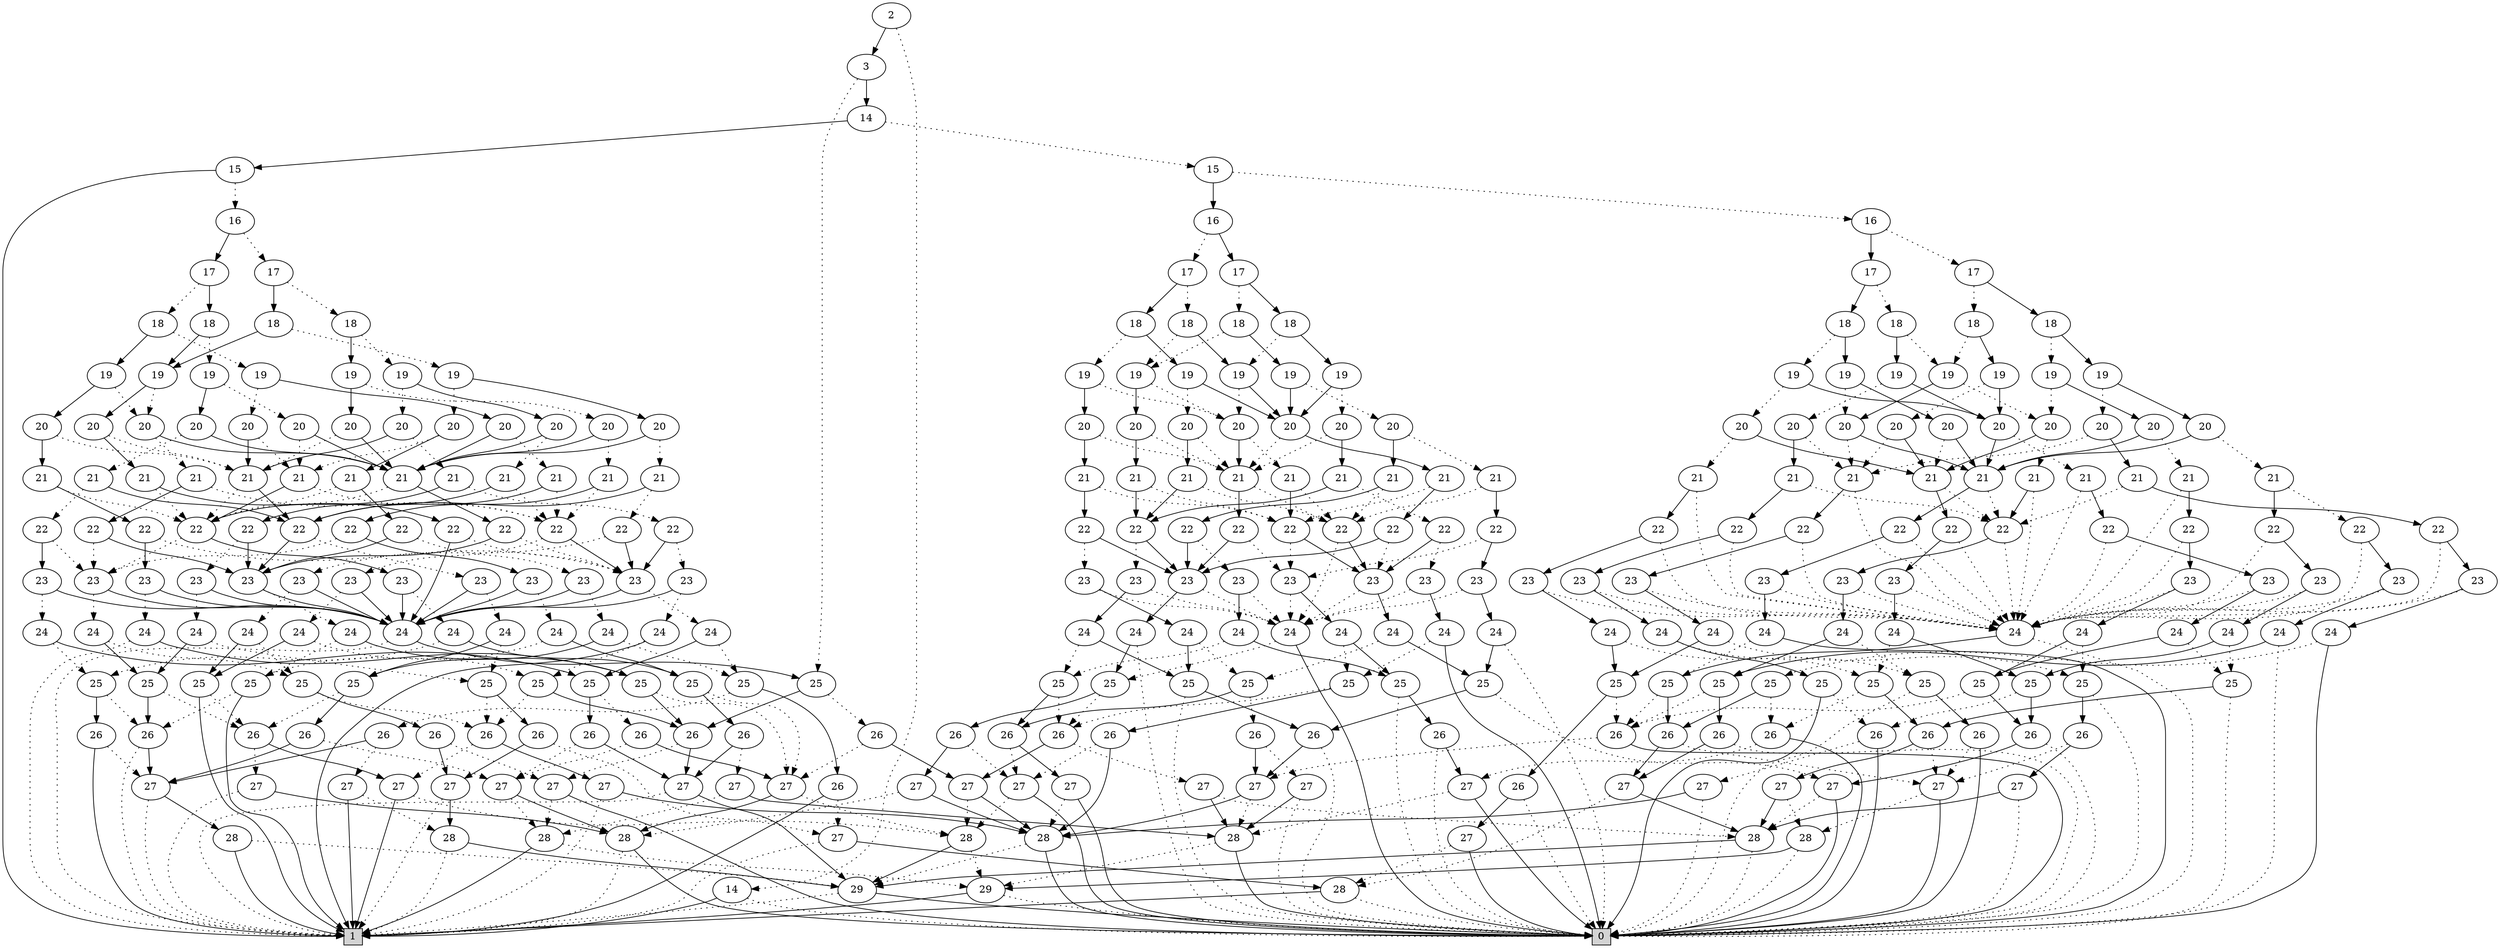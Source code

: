 digraph G {
0 [shape=box, label="0", style=filled, shape=box, height=0.3, width=0.3];
1 [shape=box, label="1", style=filled, shape=box, height=0.3, width=0.3];
23919 [label="2"];
23919 -> 30 [style=dotted];
23919 -> 23918 [style=filled];
30 [label="14"];
30 -> 0 [style=dotted];
30 -> 1 [style=filled];
23918 [label="3"];
23918 -> 1553 [style=dotted];
23918 -> 23917 [style=filled];
1553 [label="25"];
1553 -> 1550 [style=dotted];
1553 -> 1552 [style=filled];
1550 [label="26"];
1550 -> 1548 [style=dotted];
1550 -> 1549 [style=filled];
1548 [label="27"];
1548 -> 1547 [style=dotted];
1548 -> 59 [style=filled];
1547 [label="28"];
1547 -> 60 [style=dotted];
1547 -> 61 [style=filled];
60 [label="29"];
60 -> 0 [style=dotted];
60 -> 1 [style=filled];
61 [label="29"];
61 -> 1 [style=dotted];
61 -> 0 [style=filled];
59 [label="28"];
59 -> 1 [style=dotted];
59 -> 0 [style=filled];
1549 [label="27"];
1549 -> 1547 [style=dotted];
1549 -> 1434 [style=filled];
1434 [label="28"];
1434 -> 61 [style=dotted];
1434 -> 0 [style=filled];
1552 [label="26"];
1552 -> 1551 [style=dotted];
1552 -> 1499 [style=filled];
1551 [label="27"];
1551 -> 1438 [style=dotted];
1551 -> 0 [style=filled];
1438 [label="28"];
1438 -> 60 [style=dotted];
1438 -> 1 [style=filled];
1499 [label="27"];
1499 -> 1 [style=dotted];
1499 -> 61 [style=filled];
23917 [label="14"];
23917 -> 22142 [style=dotted];
23917 -> 23916 [style=filled];
22142 [label="15"];
22142 -> 16403 [style=dotted];
22142 -> 16569 [style=filled];
16403 [label="16"];
16403 -> 16387 [style=dotted];
16403 -> 16402 [style=filled];
16387 [label="17"];
16387 -> 14324 [style=dotted];
16387 -> 16386 [style=filled];
14324 [label="18"];
14324 -> 14316 [style=dotted];
14324 -> 14323 [style=filled];
14316 [label="19"];
14316 -> 14307 [style=dotted];
14316 -> 14315 [style=filled];
14307 [label="20"];
14307 -> 14302 [style=dotted];
14307 -> 14306 [style=filled];
14302 [label="21"];
14302 -> 14298 [style=dotted];
14302 -> 14301 [style=filled];
14298 [label="24"];
14298 -> 0 [style=dotted];
14298 -> 1492 [style=filled];
1492 [label="25"];
1492 -> 1489 [style=dotted];
1492 -> 1491 [style=filled];
1489 [label="26"];
1489 -> 1488 [style=dotted];
1489 -> 0 [style=filled];
1488 [label="27"];
1488 -> 1420 [style=dotted];
1488 -> 1434 [style=filled];
1420 [label="28"];
1420 -> 60 [style=dotted];
1420 -> 0 [style=filled];
1491 [label="26"];
1491 -> 1465 [style=dotted];
1491 -> 1490 [style=filled];
1465 [label="27"];
1465 -> 1464 [style=dotted];
1465 -> 0 [style=filled];
1464 [label="28"];
1464 -> 0 [style=dotted];
1464 -> 60 [style=filled];
1490 [label="27"];
1490 -> 58 [style=dotted];
1490 -> 1409 [style=filled];
58 [label="28"];
58 -> 0 [style=dotted];
58 -> 1 [style=filled];
1409 [label="28"];
1409 -> 0 [style=dotted];
1409 -> 61 [style=filled];
14301 [label="22"];
14301 -> 14298 [style=dotted];
14301 -> 14300 [style=filled];
14300 [label="23"];
14300 -> 14298 [style=dotted];
14300 -> 14299 [style=filled];
14299 [label="24"];
14299 -> 1467 [style=dotted];
14299 -> 2718 [style=filled];
1467 [label="25"];
1467 -> 0 [style=dotted];
1467 -> 1466 [style=filled];
1466 [label="26"];
1466 -> 1465 [style=dotted];
1466 -> 0 [style=filled];
2718 [label="25"];
2718 -> 1489 [style=dotted];
2718 -> 2717 [style=filled];
2717 [label="26"];
2717 -> 0 [style=dotted];
2717 -> 1490 [style=filled];
14306 [label="21"];
14306 -> 14301 [style=dotted];
14306 -> 14305 [style=filled];
14305 [label="22"];
14305 -> 14298 [style=dotted];
14305 -> 14304 [style=filled];
14304 [label="23"];
14304 -> 14298 [style=dotted];
14304 -> 14303 [style=filled];
14303 [label="24"];
14303 -> 3120 [style=dotted];
14303 -> 2731 [style=filled];
3120 [label="25"];
3120 -> 1460 [style=dotted];
3120 -> 3119 [style=filled];
1460 [label="26"];
1460 -> 1421 [style=dotted];
1460 -> 0 [style=filled];
1421 [label="27"];
1421 -> 1420 [style=dotted];
1421 -> 0 [style=filled];
3119 [label="26"];
3119 -> 1465 [style=dotted];
3119 -> 3118 [style=filled];
3118 [label="27"];
3118 -> 1464 [style=dotted];
3118 -> 1409 [style=filled];
2731 [label="25"];
2731 -> 1436 [style=dotted];
2731 -> 1445 [style=filled];
1436 [label="26"];
1436 -> 1435 [style=dotted];
1436 -> 0 [style=filled];
1435 [label="27"];
1435 -> 0 [style=dotted];
1435 -> 1434 [style=filled];
1445 [label="26"];
1445 -> 0 [style=dotted];
1445 -> 1410 [style=filled];
1410 [label="27"];
1410 -> 1409 [style=dotted];
1410 -> 0 [style=filled];
14315 [label="20"];
14315 -> 14311 [style=dotted];
14315 -> 14314 [style=filled];
14311 [label="21"];
14311 -> 14298 [style=dotted];
14311 -> 14310 [style=filled];
14310 [label="22"];
14310 -> 14298 [style=dotted];
14310 -> 14309 [style=filled];
14309 [label="23"];
14309 -> 14298 [style=dotted];
14309 -> 14308 [style=filled];
14308 [label="24"];
14308 -> 3130 [style=dotted];
14308 -> 2741 [style=filled];
3130 [label="25"];
3130 -> 0 [style=dotted];
3130 -> 3129 [style=filled];
3129 [label="26"];
3129 -> 1465 [style=dotted];
3129 -> 1451 [style=filled];
1451 [label="27"];
1451 -> 0 [style=dotted];
1451 -> 1409 [style=filled];
2741 [label="25"];
2741 -> 1489 [style=dotted];
2741 -> 2268 [style=filled];
2268 [label="26"];
2268 -> 0 [style=dotted];
2268 -> 2267 [style=filled];
2267 [label="27"];
2267 -> 58 [style=dotted];
2267 -> 0 [style=filled];
14314 [label="21"];
14314 -> 14301 [style=dotted];
14314 -> 14313 [style=filled];
14313 [label="22"];
14313 -> 14298 [style=dotted];
14313 -> 14312 [style=filled];
14312 [label="23"];
14312 -> 14298 [style=dotted];
14312 -> 1556 [style=filled];
1556 [label="24"];
1556 -> 1492 [style=dotted];
1556 -> 0 [style=filled];
14323 [label="19"];
14323 -> 14317 [style=dotted];
14323 -> 14322 [style=filled];
14317 [label="20"];
14317 -> 14311 [style=dotted];
14317 -> 14306 [style=filled];
14322 [label="20"];
14322 -> 14321 [style=dotted];
14322 -> 14314 [style=filled];
14321 [label="21"];
14321 -> 14298 [style=dotted];
14321 -> 14320 [style=filled];
14320 [label="22"];
14320 -> 14298 [style=dotted];
14320 -> 14319 [style=filled];
14319 [label="23"];
14319 -> 14298 [style=dotted];
14319 -> 14318 [style=filled];
14318 [label="24"];
14318 -> 3152 [style=dotted];
14318 -> 2764 [style=filled];
3152 [label="25"];
3152 -> 0 [style=dotted];
3152 -> 3119 [style=filled];
2764 [label="25"];
2764 -> 1489 [style=dotted];
2764 -> 1445 [style=filled];
16386 [label="18"];
16386 -> 16372 [style=dotted];
16386 -> 16385 [style=filled];
16372 [label="19"];
16372 -> 14307 [style=dotted];
16372 -> 16371 [style=filled];
16371 [label="20"];
16371 -> 16370 [style=dotted];
16371 -> 14314 [style=filled];
16370 [label="21"];
16370 -> 14298 [style=dotted];
16370 -> 16369 [style=filled];
16369 [label="22"];
16369 -> 14298 [style=dotted];
16369 -> 16368 [style=filled];
16368 [label="23"];
16368 -> 14298 [style=dotted];
16368 -> 16367 [style=filled];
16367 [label="24"];
16367 -> 3130 [style=dotted];
16367 -> 2764 [style=filled];
16385 [label="19"];
16385 -> 16376 [style=dotted];
16385 -> 16384 [style=filled];
16376 [label="20"];
16376 -> 14311 [style=dotted];
16376 -> 16375 [style=filled];
16375 [label="21"];
16375 -> 14301 [style=dotted];
16375 -> 16374 [style=filled];
16374 [label="22"];
16374 -> 14298 [style=dotted];
16374 -> 16373 [style=filled];
16373 [label="23"];
16373 -> 14298 [style=dotted];
16373 -> 16313 [style=filled];
16313 [label="24"];
16313 -> 3168 [style=dotted];
16313 -> 0 [style=filled];
3168 [label="25"];
3168 -> 1460 [style=dotted];
3168 -> 1491 [style=filled];
16384 [label="20"];
16384 -> 16383 [style=dotted];
16384 -> 14314 [style=filled];
16383 [label="21"];
16383 -> 16379 [style=dotted];
16383 -> 16382 [style=filled];
16379 [label="22"];
16379 -> 14298 [style=dotted];
16379 -> 16378 [style=filled];
16378 [label="23"];
16378 -> 14298 [style=dotted];
16378 -> 16377 [style=filled];
16377 [label="24"];
16377 -> 0 [style=dotted];
16377 -> 2718 [style=filled];
16382 [label="22"];
16382 -> 14298 [style=dotted];
16382 -> 16381 [style=filled];
16381 [label="23"];
16381 -> 14298 [style=dotted];
16381 -> 16380 [style=filled];
16380 [label="24"];
16380 -> 3152 [style=dotted];
16380 -> 2731 [style=filled];
16402 [label="17"];
16402 -> 16394 [style=dotted];
16402 -> 16401 [style=filled];
16394 [label="18"];
16394 -> 14316 [style=dotted];
16394 -> 16393 [style=filled];
16393 [label="19"];
16393 -> 16392 [style=dotted];
16393 -> 14322 [style=filled];
16392 [label="20"];
16392 -> 14311 [style=dotted];
16392 -> 16391 [style=filled];
16391 [label="21"];
16391 -> 14301 [style=dotted];
16391 -> 16390 [style=filled];
16390 [label="22"];
16390 -> 14298 [style=dotted];
16390 -> 16389 [style=filled];
16389 [label="23"];
16389 -> 14298 [style=dotted];
16389 -> 16388 [style=filled];
16388 [label="24"];
16388 -> 3120 [style=dotted];
16388 -> 1437 [style=filled];
1437 [label="25"];
1437 -> 1436 [style=dotted];
1437 -> 0 [style=filled];
16401 [label="18"];
16401 -> 16400 [style=dotted];
16401 -> 14335 [style=filled];
16400 [label="19"];
16400 -> 16399 [style=dotted];
16400 -> 14322 [style=filled];
16399 [label="20"];
16399 -> 16398 [style=dotted];
16399 -> 14306 [style=filled];
16398 [label="21"];
16398 -> 14298 [style=dotted];
16398 -> 16397 [style=filled];
16397 [label="22"];
16397 -> 14298 [style=dotted];
16397 -> 16396 [style=filled];
16396 [label="23"];
16396 -> 14298 [style=dotted];
16396 -> 16395 [style=filled];
16395 [label="24"];
16395 -> 1467 [style=dotted];
16395 -> 2741 [style=filled];
14335 [label="19"];
14335 -> 14315 [style=dotted];
14335 -> 14334 [style=filled];
14334 [label="20"];
14334 -> 14306 [style=dotted];
14334 -> 14314 [style=filled];
16569 [label="16"];
16569 -> 16550 [style=dotted];
16569 -> 16568 [style=filled];
16550 [label="17"];
16550 -> 14515 [style=dotted];
16550 -> 16549 [style=filled];
14515 [label="18"];
14515 -> 14510 [style=dotted];
14515 -> 14514 [style=filled];
14510 [label="19"];
14510 -> 14504 [style=dotted];
14510 -> 14509 [style=filled];
14504 [label="20"];
14504 -> 14499 [style=dotted];
14504 -> 14503 [style=filled];
14499 [label="21"];
14499 -> 14495 [style=dotted];
14499 -> 14498 [style=filled];
14495 [label="22"];
14495 -> 14492 [style=dotted];
14495 -> 14494 [style=filled];
14492 [label="24"];
14492 -> 2689 [style=dotted];
14492 -> 0 [style=filled];
2689 [label="25"];
2689 -> 2686 [style=dotted];
2689 -> 2688 [style=filled];
2686 [label="26"];
2686 -> 1706 [style=dotted];
2686 -> 1549 [style=filled];
1706 [label="27"];
1706 -> 1409 [style=dotted];
1706 -> 1420 [style=filled];
2688 [label="26"];
2688 -> 2309 [style=dotted];
2688 -> 2687 [style=filled];
2309 [label="27"];
2309 -> 1547 [style=dotted];
2309 -> 0 [style=filled];
2687 [label="27"];
2687 -> 59 [style=dotted];
2687 -> 1434 [style=filled];
14494 [label="23"];
14494 -> 14492 [style=dotted];
14494 -> 14493 [style=filled];
14493 [label="24"];
14493 -> 2699 [style=dotted];
14493 -> 12513 [style=filled];
2699 [label="25"];
2699 -> 2697 [style=dotted];
2699 -> 2698 [style=filled];
2697 [label="26"];
2697 -> 1503 [style=dotted];
2697 -> 1488 [style=filled];
1503 [label="27"];
1503 -> 0 [style=dotted];
1503 -> 1420 [style=filled];
2698 [label="26"];
2698 -> 2309 [style=dotted];
2698 -> 1515 [style=filled];
1515 [label="27"];
1515 -> 1434 [style=dotted];
1515 -> 0 [style=filled];
12513 [label="25"];
12513 -> 1410 [style=dotted];
12513 -> 1514 [style=filled];
1514 [label="26"];
1514 -> 0 [style=dotted];
1514 -> 1488 [style=filled];
14498 [label="22"];
14498 -> 14497 [style=dotted];
14498 -> 14494 [style=filled];
14497 [label="23"];
14497 -> 14492 [style=dotted];
14497 -> 14496 [style=filled];
14496 [label="24"];
14496 -> 2710 [style=dotted];
14496 -> 1423 [style=filled];
2710 [label="25"];
2710 -> 2686 [style=dotted];
2710 -> 2709 [style=filled];
2709 [label="26"];
2709 -> 2309 [style=dotted];
2709 -> 1434 [style=filled];
1423 [label="25"];
1423 -> 0 [style=dotted];
1423 -> 1422 [style=filled];
1422 [label="26"];
1422 -> 0 [style=dotted];
1422 -> 1421 [style=filled];
14503 [label="21"];
14503 -> 14495 [style=dotted];
14503 -> 14502 [style=filled];
14502 [label="22"];
14502 -> 14497 [style=dotted];
14502 -> 14501 [style=filled];
14501 [label="23"];
14501 -> 14492 [style=dotted];
14501 -> 14500 [style=filled];
14500 [label="24"];
14500 -> 0 [style=dotted];
14500 -> 2689 [style=filled];
14509 [label="20"];
14509 -> 14503 [style=dotted];
14509 -> 14508 [style=filled];
14508 [label="21"];
14508 -> 14498 [style=dotted];
14508 -> 14507 [style=filled];
14507 [label="22"];
14507 -> 14506 [style=dotted];
14507 -> 14501 [style=filled];
14506 [label="23"];
14506 -> 14492 [style=dotted];
14506 -> 14505 [style=filled];
14505 [label="24"];
14505 -> 2746 [style=dotted];
14505 -> 12541 [style=filled];
2746 [label="25"];
2746 -> 2686 [style=dotted];
2746 -> 2698 [style=filled];
12541 [label="25"];
12541 -> 0 [style=dotted];
12541 -> 1514 [style=filled];
14514 [label="19"];
14514 -> 14504 [style=dotted];
14514 -> 14513 [style=filled];
14513 [label="20"];
14513 -> 14503 [style=dotted];
14513 -> 14512 [style=filled];
14512 [label="21"];
14512 -> 14498 [style=dotted];
14512 -> 14511 [style=filled];
14511 [label="22"];
14511 -> 14494 [style=dotted];
14511 -> 14501 [style=filled];
16549 [label="18"];
16549 -> 16548 [style=dotted];
16549 -> 14518 [style=filled];
16548 [label="19"];
16548 -> 14504 [style=dotted];
16548 -> 16547 [style=filled];
16547 [label="20"];
16547 -> 14503 [style=dotted];
16547 -> 16546 [style=filled];
16546 [label="21"];
16546 -> 14498 [style=dotted];
16546 -> 16545 [style=filled];
16545 [label="22"];
16545 -> 16544 [style=dotted];
16545 -> 14501 [style=filled];
16544 [label="23"];
16544 -> 14492 [style=dotted];
16544 -> 16543 [style=filled];
16543 [label="24"];
16543 -> 2699 [style=dotted];
16543 -> 12541 [style=filled];
14518 [label="19"];
14518 -> 14517 [style=dotted];
14518 -> 14513 [style=filled];
14517 [label="20"];
14517 -> 14503 [style=dotted];
14517 -> 14516 [style=filled];
14516 [label="21"];
14516 -> 14495 [style=dotted];
14516 -> 14507 [style=filled];
16568 [label="17"];
16568 -> 16561 [style=dotted];
16568 -> 16567 [style=filled];
16561 [label="18"];
16561 -> 14510 [style=dotted];
16561 -> 16560 [style=filled];
16560 [label="19"];
16560 -> 16559 [style=dotted];
16560 -> 14513 [style=filled];
16559 [label="20"];
16559 -> 16554 [style=dotted];
16559 -> 16558 [style=filled];
16554 [label="21"];
16554 -> 14495 [style=dotted];
16554 -> 16553 [style=filled];
16553 [label="22"];
16553 -> 14497 [style=dotted];
16553 -> 16552 [style=filled];
16552 [label="23"];
16552 -> 14492 [style=dotted];
16552 -> 16551 [style=filled];
16551 [label="24"];
16551 -> 0 [style=dotted];
16551 -> 12513 [style=filled];
16558 [label="21"];
16558 -> 14495 [style=dotted];
16558 -> 16557 [style=filled];
16557 [label="22"];
16557 -> 16556 [style=dotted];
16557 -> 14501 [style=filled];
16556 [label="23"];
16556 -> 14492 [style=dotted];
16556 -> 16555 [style=filled];
16555 [label="24"];
16555 -> 2746 [style=dotted];
16555 -> 1423 [style=filled];
16567 [label="18"];
16567 -> 14514 [style=dotted];
16567 -> 16566 [style=filled];
16566 [label="19"];
16566 -> 16565 [style=dotted];
16566 -> 14513 [style=filled];
16565 [label="20"];
16565 -> 14503 [style=dotted];
16565 -> 16564 [style=filled];
16564 [label="21"];
16564 -> 16563 [style=dotted];
16564 -> 14507 [style=filled];
16563 [label="22"];
16563 -> 16562 [style=dotted];
16563 -> 14494 [style=filled];
16562 [label="23"];
16562 -> 14492 [style=dotted];
16562 -> 14995 [style=filled];
14995 [label="24"];
14995 -> 2710 [style=dotted];
14995 -> 0 [style=filled];
23916 [label="15"];
23916 -> 23915 [style=dotted];
23916 -> 1 [style=filled];
23915 [label="16"];
23915 -> 23894 [style=dotted];
23915 -> 23914 [style=filled];
23894 [label="17"];
23894 -> 23873 [style=dotted];
23894 -> 23893 [style=filled];
23873 [label="18"];
23873 -> 23865 [style=dotted];
23873 -> 23872 [style=filled];
23865 [label="19"];
23865 -> 23854 [style=dotted];
23865 -> 23864 [style=filled];
23854 [label="20"];
23854 -> 23847 [style=dotted];
23854 -> 23853 [style=filled];
23847 [label="21"];
23847 -> 23841 [style=dotted];
23847 -> 23846 [style=filled];
23841 [label="22"];
23841 -> 23838 [style=dotted];
23841 -> 23840 [style=filled];
23838 [label="23"];
23838 -> 23836 [style=dotted];
23838 -> 23837 [style=filled];
23836 [label="24"];
23836 -> 12450 [style=dotted];
23836 -> 1 [style=filled];
12450 [label="25"];
12450 -> 12433 [style=dotted];
12450 -> 1552 [style=filled];
12433 [label="26"];
12433 -> 1664 [style=dotted];
12433 -> 1744 [style=filled];
1664 [label="27"];
1664 -> 1547 [style=dotted];
1664 -> 1 [style=filled];
1744 [label="27"];
1744 -> 1 [style=dotted];
1744 -> 1434 [style=filled];
23837 [label="24"];
23837 -> 1 [style=dotted];
23837 -> 1553 [style=filled];
23840 [label="23"];
23840 -> 23839 [style=dotted];
23840 -> 23837 [style=filled];
23839 [label="24"];
23839 -> 12430 [style=dotted];
23839 -> 2607 [style=filled];
12430 [label="25"];
12430 -> 1749 [style=dotted];
12430 -> 12429 [style=filled];
1749 [label="26"];
1749 -> 1469 [style=dotted];
1749 -> 1506 [style=filled];
1469 [label="27"];
1469 -> 1468 [style=dotted];
1469 -> 1 [style=filled];
1468 [label="28"];
1468 -> 1 [style=dotted];
1468 -> 61 [style=filled];
1506 [label="27"];
1506 -> 1 [style=dotted];
1506 -> 1424 [style=filled];
1424 [label="28"];
1424 -> 61 [style=dotted];
1424 -> 1 [style=filled];
12429 [label="26"];
12429 -> 10271 [style=dotted];
12429 -> 1 [style=filled];
10271 [label="27"];
10271 -> 1 [style=dotted];
10271 -> 58 [style=filled];
2607 [label="25"];
2607 -> 1896 [style=dotted];
2607 -> 2606 [style=filled];
1896 [label="26"];
1896 -> 1594 [style=dotted];
1896 -> 1548 [style=filled];
1594 [label="27"];
1594 -> 1438 [style=dotted];
1594 -> 59 [style=filled];
2606 [label="26"];
2606 -> 1594 [style=dotted];
2606 -> 1499 [style=filled];
23846 [label="22"];
23846 -> 23843 [style=dotted];
23846 -> 23845 [style=filled];
23843 [label="23"];
23843 -> 23842 [style=dotted];
23843 -> 23837 [style=filled];
23842 [label="24"];
23842 -> 12435 [style=dotted];
23842 -> 2245 [style=filled];
12435 [label="25"];
12435 -> 12433 [style=dotted];
12435 -> 12434 [style=filled];
12434 [label="26"];
12434 -> 1551 [style=dotted];
12434 -> 1622 [style=filled];
1622 [label="27"];
1622 -> 1 [style=dotted];
1622 -> 1468 [style=filled];
2245 [label="25"];
2245 -> 1776 [style=dotted];
2245 -> 1576 [style=filled];
1776 [label="26"];
1776 -> 1614 [style=dotted];
1776 -> 1664 [style=filled];
1614 [label="27"];
1614 -> 1 [style=dotted];
1614 -> 59 [style=filled];
1576 [label="26"];
1576 -> 1 [style=dotted];
1576 -> 1506 [style=filled];
23845 [label="23"];
23845 -> 23844 [style=dotted];
23845 -> 23837 [style=filled];
23844 [label="24"];
23844 -> 12437 [style=dotted];
23844 -> 2612 [style=filled];
12437 [label="25"];
12437 -> 1576 [style=dotted];
12437 -> 1507 [style=filled];
1507 [label="26"];
1507 -> 1506 [style=dotted];
1507 -> 1 [style=filled];
2612 [label="25"];
2612 -> 1548 [style=dotted];
2612 -> 2611 [style=filled];
2611 [label="26"];
2611 -> 1724 [style=dotted];
2611 -> 1499 [style=filled];
1724 [label="27"];
1724 -> 1438 [style=dotted];
1724 -> 1420 [style=filled];
23853 [label="21"];
23853 -> 23846 [style=dotted];
23853 -> 23852 [style=filled];
23852 [label="22"];
23852 -> 23849 [style=dotted];
23852 -> 23851 [style=filled];
23849 [label="23"];
23849 -> 23848 [style=dotted];
23849 -> 23837 [style=filled];
23848 [label="24"];
23848 -> 12444 [style=dotted];
23848 -> 2618 [style=filled];
12444 [label="25"];
12444 -> 12433 [style=dotted];
12444 -> 12443 [style=filled];
12443 [label="26"];
12443 -> 10271 [style=dotted];
12443 -> 1622 [style=filled];
2618 [label="25"];
2618 -> 1776 [style=dotted];
2618 -> 2617 [style=filled];
2617 [label="26"];
2617 -> 1594 [style=dotted];
2617 -> 1506 [style=filled];
23851 [label="23"];
23851 -> 23850 [style=dotted];
23851 -> 23837 [style=filled];
23850 [label="24"];
23850 -> 1577 [style=dotted];
23850 -> 2620 [style=filled];
1577 [label="25"];
1577 -> 1576 [style=dotted];
1577 -> 1 [style=filled];
2620 [label="25"];
2620 -> 1548 [style=dotted];
2620 -> 1552 [style=filled];
23864 [label="20"];
23864 -> 23861 [style=dotted];
23864 -> 23863 [style=filled];
23861 [label="21"];
23861 -> 23857 [style=dotted];
23861 -> 23860 [style=filled];
23857 [label="22"];
23857 -> 23856 [style=dotted];
23857 -> 23840 [style=filled];
23856 [label="23"];
23856 -> 23855 [style=dotted];
23856 -> 23837 [style=filled];
23855 [label="24"];
23855 -> 12450 [style=dotted];
23855 -> 1900 [style=filled];
1900 [label="25"];
1900 -> 1776 [style=dotted];
1900 -> 1 [style=filled];
23860 [label="22"];
23860 -> 23859 [style=dotted];
23860 -> 23851 [style=filled];
23859 [label="23"];
23859 -> 23858 [style=dotted];
23859 -> 23837 [style=filled];
23858 [label="24"];
23858 -> 12444 [style=dotted];
23858 -> 2245 [style=filled];
23863 [label="21"];
23863 -> 23846 [style=dotted];
23863 -> 23862 [style=filled];
23862 [label="22"];
23862 -> 23840 [style=dotted];
23862 -> 23851 [style=filled];
23872 [label="19"];
23872 -> 23870 [style=dotted];
23872 -> 23871 [style=filled];
23870 [label="20"];
23870 -> 23869 [style=dotted];
23870 -> 23863 [style=filled];
23869 [label="21"];
23869 -> 23857 [style=dotted];
23869 -> 23868 [style=filled];
23868 [label="22"];
23868 -> 23843 [style=dotted];
23868 -> 23867 [style=filled];
23867 [label="23"];
23867 -> 23866 [style=dotted];
23867 -> 23837 [style=filled];
23866 [label="24"];
23866 -> 1577 [style=dotted];
23866 -> 2612 [style=filled];
23871 [label="20"];
23871 -> 23853 [style=dotted];
23871 -> 23863 [style=filled];
23893 [label="18"];
23893 -> 23885 [style=dotted];
23893 -> 23892 [style=filled];
23885 [label="19"];
23885 -> 23879 [style=dotted];
23885 -> 23884 [style=filled];
23879 [label="20"];
23879 -> 23874 [style=dotted];
23879 -> 23878 [style=filled];
23874 [label="21"];
23874 -> 23857 [style=dotted];
23874 -> 23846 [style=filled];
23878 [label="21"];
23878 -> 23846 [style=dotted];
23878 -> 23877 [style=filled];
23877 [label="22"];
23877 -> 23876 [style=dotted];
23877 -> 23851 [style=filled];
23876 [label="23"];
23876 -> 23875 [style=dotted];
23876 -> 23837 [style=filled];
23875 [label="24"];
23875 -> 12430 [style=dotted];
23875 -> 2618 [style=filled];
23884 [label="20"];
23884 -> 23883 [style=dotted];
23884 -> 23863 [style=filled];
23883 [label="21"];
23883 -> 23882 [style=dotted];
23883 -> 23852 [style=filled];
23882 [label="22"];
23882 -> 23881 [style=dotted];
23882 -> 23840 [style=filled];
23881 [label="23"];
23881 -> 23880 [style=dotted];
23881 -> 23837 [style=filled];
23880 [label="24"];
23880 -> 12435 [style=dotted];
23880 -> 1900 [style=filled];
23892 [label="19"];
23892 -> 23888 [style=dotted];
23892 -> 23891 [style=filled];
23888 [label="20"];
23888 -> 23887 [style=dotted];
23888 -> 23863 [style=filled];
23887 [label="21"];
23887 -> 23857 [style=dotted];
23887 -> 23886 [style=filled];
23886 [label="22"];
23886 -> 23843 [style=dotted];
23886 -> 23851 [style=filled];
23891 [label="20"];
23891 -> 23853 [style=dotted];
23891 -> 23890 [style=filled];
23890 [label="21"];
23890 -> 23846 [style=dotted];
23890 -> 23889 [style=filled];
23889 [label="22"];
23889 -> 23840 [style=dotted];
23889 -> 23837 [style=filled];
23914 [label="17"];
23914 -> 23905 [style=dotted];
23914 -> 23913 [style=filled];
23905 [label="18"];
23905 -> 23898 [style=dotted];
23905 -> 23904 [style=filled];
23898 [label="19"];
23898 -> 23895 [style=dotted];
23898 -> 23897 [style=filled];
23895 [label="20"];
23895 -> 23874 [style=dotted];
23895 -> 23853 [style=filled];
23897 [label="20"];
23897 -> 23896 [style=dotted];
23897 -> 23863 [style=filled];
23896 [label="21"];
23896 -> 23857 [style=dotted];
23896 -> 23852 [style=filled];
23904 [label="19"];
23904 -> 23888 [style=dotted];
23904 -> 23903 [style=filled];
23903 [label="20"];
23903 -> 23853 [style=dotted];
23903 -> 23902 [style=filled];
23902 [label="21"];
23902 -> 23846 [style=dotted];
23902 -> 23901 [style=filled];
23901 [label="22"];
23901 -> 23840 [style=dotted];
23901 -> 23900 [style=filled];
23900 [label="23"];
23900 -> 23899 [style=dotted];
23900 -> 23837 [style=filled];
23899 [label="24"];
23899 -> 1 [style=dotted];
23899 -> 2620 [style=filled];
23913 [label="18"];
23913 -> 23912 [style=dotted];
23913 -> 23892 [style=filled];
23912 [label="19"];
23912 -> 23906 [style=dotted];
23912 -> 23911 [style=filled];
23906 [label="20"];
23906 -> 23874 [style=dotted];
23906 -> 23863 [style=filled];
23911 [label="20"];
23911 -> 23910 [style=dotted];
23911 -> 23863 [style=filled];
23910 [label="21"];
23910 -> 23909 [style=dotted];
23910 -> 23852 [style=filled];
23909 [label="22"];
23909 -> 23843 [style=dotted];
23909 -> 23908 [style=filled];
23908 [label="23"];
23908 -> 23907 [style=dotted];
23908 -> 23837 [style=filled];
23907 [label="24"];
23907 -> 12437 [style=dotted];
23907 -> 2607 [style=filled];
}
